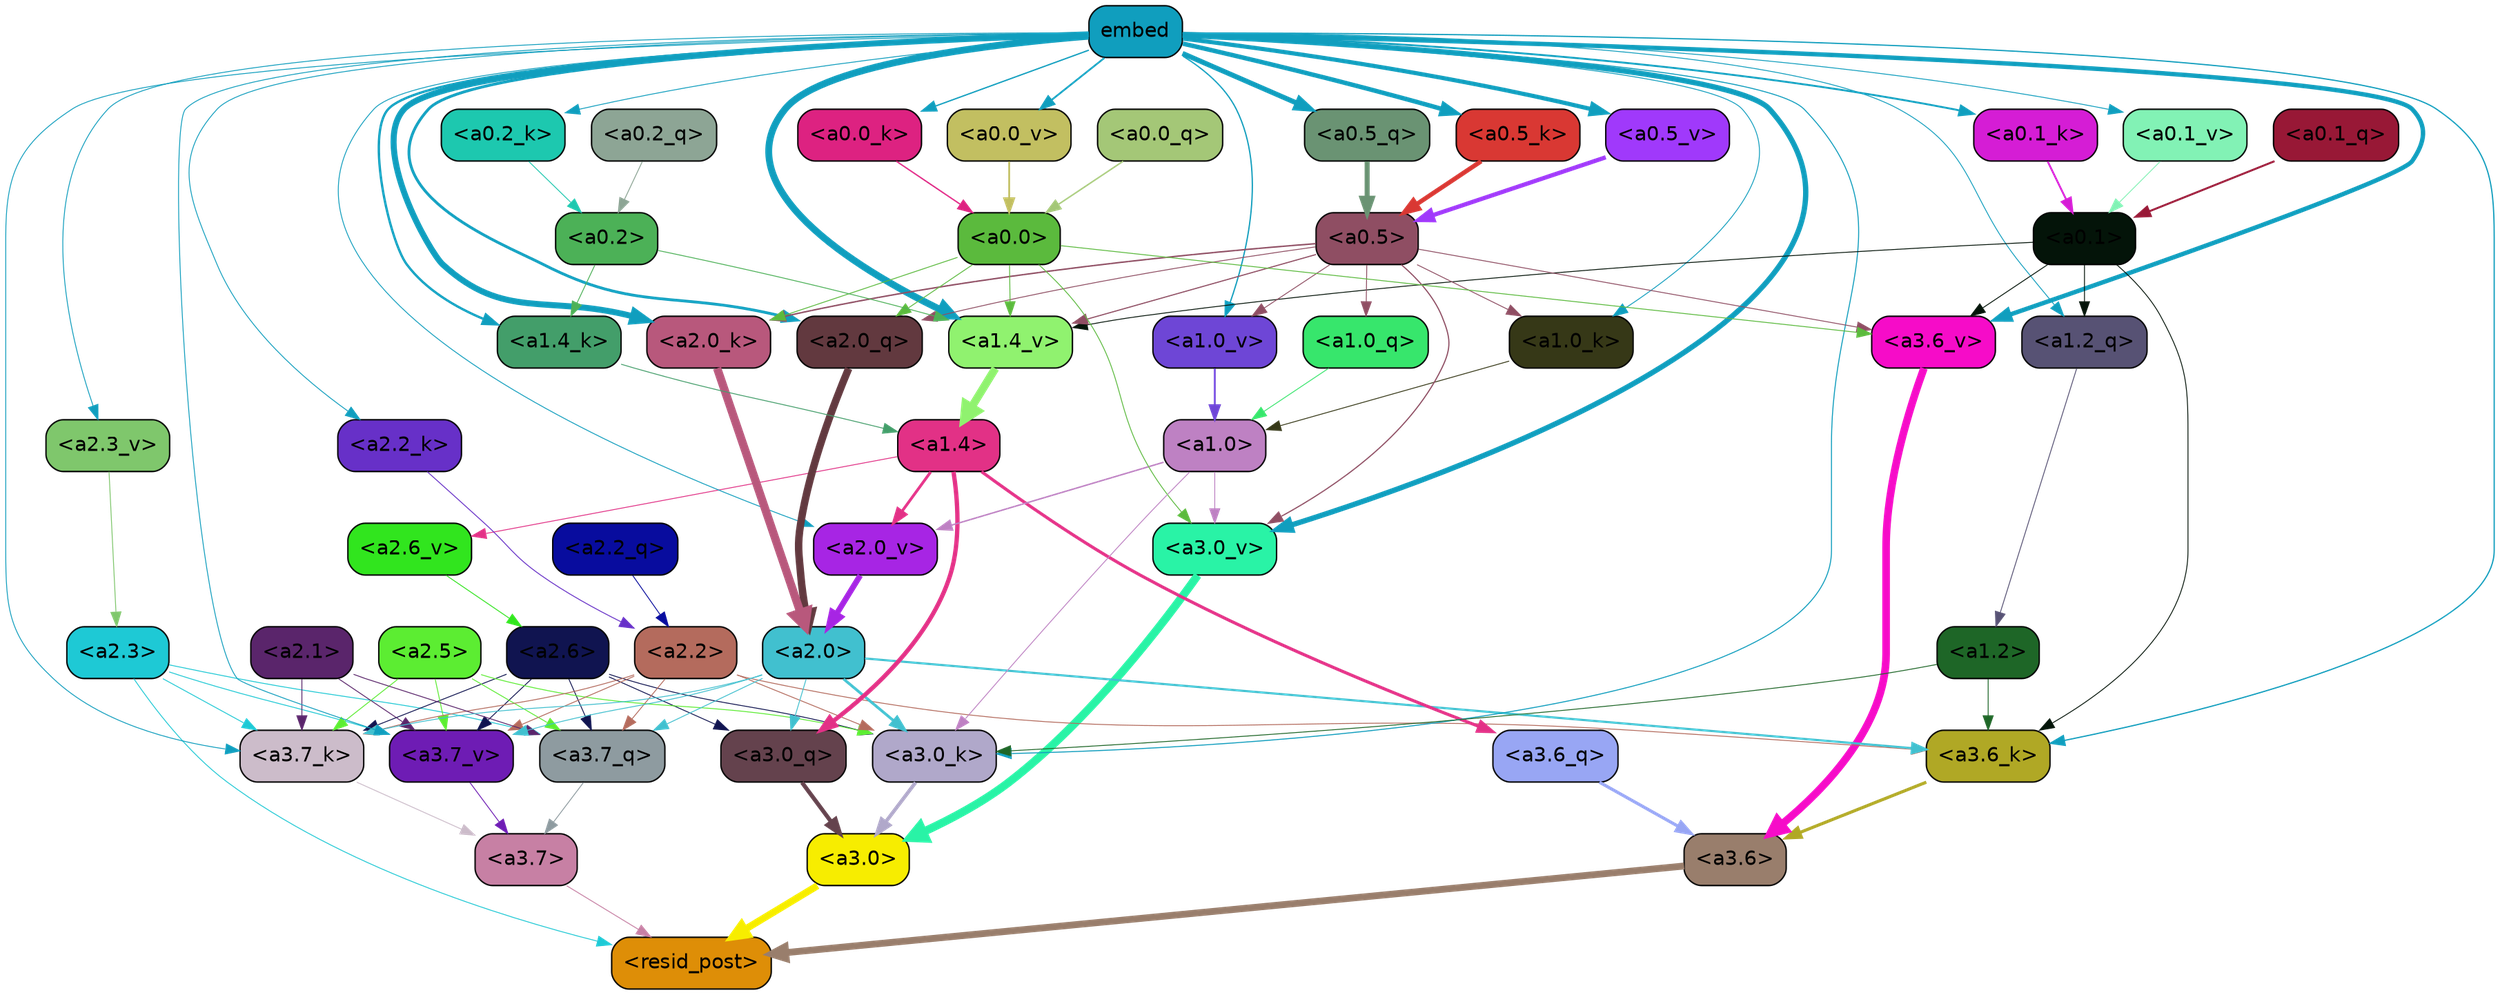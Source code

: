 strict digraph "" {
	graph [bgcolor=transparent,
		layout=dot,
		overlap=false,
		splines=true
	];
	"<a3.7>"	[color=black,
		fillcolor="#c780a4",
		fontname=Helvetica,
		shape=box,
		style="filled, rounded"];
	"<resid_post>"	[color=black,
		fillcolor="#de8e07",
		fontname=Helvetica,
		shape=box,
		style="filled, rounded"];
	"<a3.7>" -> "<resid_post>"	[color="#c780a4",
		penwidth=0.6];
	"<a3.6>"	[color=black,
		fillcolor="#997e6c",
		fontname=Helvetica,
		shape=box,
		style="filled, rounded"];
	"<a3.6>" -> "<resid_post>"	[color="#997e6c",
		penwidth=4.7534414529800415];
	"<a3.0>"	[color=black,
		fillcolor="#f7ed00",
		fontname=Helvetica,
		shape=box,
		style="filled, rounded"];
	"<a3.0>" -> "<resid_post>"	[color="#f7ed00",
		penwidth=4.898576855659485];
	"<a2.3>"	[color=black,
		fillcolor="#1ec9d5",
		fontname=Helvetica,
		shape=box,
		style="filled, rounded"];
	"<a2.3>" -> "<resid_post>"	[color="#1ec9d5",
		penwidth=0.6];
	"<a3.7_q>"	[color=black,
		fillcolor="#8e9ba0",
		fontname=Helvetica,
		shape=box,
		style="filled, rounded"];
	"<a2.3>" -> "<a3.7_q>"	[color="#1ec9d5",
		penwidth=0.6];
	"<a3.7_k>"	[color=black,
		fillcolor="#ccbcca",
		fontname=Helvetica,
		shape=box,
		style="filled, rounded"];
	"<a2.3>" -> "<a3.7_k>"	[color="#1ec9d5",
		penwidth=0.6];
	"<a3.7_v>"	[color=black,
		fillcolor="#6e1cb4",
		fontname=Helvetica,
		shape=box,
		style="filled, rounded"];
	"<a2.3>" -> "<a3.7_v>"	[color="#1ec9d5",
		penwidth=0.6];
	"<a3.7_q>" -> "<a3.7>"	[color="#8e9ba0",
		penwidth=0.6];
	"<a3.6_q>"	[color=black,
		fillcolor="#98a6f4",
		fontname=Helvetica,
		shape=box,
		style="filled, rounded"];
	"<a3.6_q>" -> "<a3.6>"	[color="#98a6f4",
		penwidth=2.160832464694977];
	"<a3.0_q>"	[color=black,
		fillcolor="#64424d",
		fontname=Helvetica,
		shape=box,
		style="filled, rounded"];
	"<a3.0_q>" -> "<a3.0>"	[color="#64424d",
		penwidth=2.870753765106201];
	"<a3.7_k>" -> "<a3.7>"	[color="#ccbcca",
		penwidth=0.6];
	"<a3.6_k>"	[color=black,
		fillcolor="#b0a825",
		fontname=Helvetica,
		shape=box,
		style="filled, rounded"];
	"<a3.6_k>" -> "<a3.6>"	[color="#b0a825",
		penwidth=2.13908451795578];
	"<a3.0_k>"	[color=black,
		fillcolor="#b0a8ca",
		fontname=Helvetica,
		shape=box,
		style="filled, rounded"];
	"<a3.0_k>" -> "<a3.0>"	[color="#b0a8ca",
		penwidth=2.520303964614868];
	"<a3.7_v>" -> "<a3.7>"	[color="#6e1cb4",
		penwidth=0.6];
	"<a3.6_v>"	[color=black,
		fillcolor="#f60cc8",
		fontname=Helvetica,
		shape=box,
		style="filled, rounded"];
	"<a3.6_v>" -> "<a3.6>"	[color="#f60cc8",
		penwidth=5.297133803367615];
	"<a3.0_v>"	[color=black,
		fillcolor="#29f3a6",
		fontname=Helvetica,
		shape=box,
		style="filled, rounded"];
	"<a3.0_v>" -> "<a3.0>"	[color="#29f3a6",
		penwidth=5.680712580680847];
	"<a2.6>"	[color=black,
		fillcolor="#101450",
		fontname=Helvetica,
		shape=box,
		style="filled, rounded"];
	"<a2.6>" -> "<a3.7_q>"	[color="#101450",
		penwidth=0.6];
	"<a2.6>" -> "<a3.0_q>"	[color="#101450",
		penwidth=0.6];
	"<a2.6>" -> "<a3.7_k>"	[color="#101450",
		penwidth=0.6];
	"<a2.6>" -> "<a3.0_k>"	[color="#101450",
		penwidth=0.6];
	"<a2.6>" -> "<a3.7_v>"	[color="#101450",
		penwidth=0.6];
	"<a2.5>"	[color=black,
		fillcolor="#5ced32",
		fontname=Helvetica,
		shape=box,
		style="filled, rounded"];
	"<a2.5>" -> "<a3.7_q>"	[color="#5ced32",
		penwidth=0.6];
	"<a2.5>" -> "<a3.7_k>"	[color="#5ced32",
		penwidth=0.6];
	"<a2.5>" -> "<a3.0_k>"	[color="#5ced32",
		penwidth=0.6];
	"<a2.5>" -> "<a3.7_v>"	[color="#5ced32",
		penwidth=0.6];
	"<a2.2>"	[color=black,
		fillcolor="#b46b5d",
		fontname=Helvetica,
		shape=box,
		style="filled, rounded"];
	"<a2.2>" -> "<a3.7_q>"	[color="#b46b5d",
		penwidth=0.6];
	"<a2.2>" -> "<a3.7_k>"	[color="#b46b5d",
		penwidth=0.6];
	"<a2.2>" -> "<a3.6_k>"	[color="#b46b5d",
		penwidth=0.6];
	"<a2.2>" -> "<a3.0_k>"	[color="#b46b5d",
		penwidth=0.6];
	"<a2.2>" -> "<a3.7_v>"	[color="#b46b5d",
		penwidth=0.6];
	"<a2.1>"	[color=black,
		fillcolor="#5a256b",
		fontname=Helvetica,
		shape=box,
		style="filled, rounded"];
	"<a2.1>" -> "<a3.7_q>"	[color="#5a256b",
		penwidth=0.6];
	"<a2.1>" -> "<a3.7_k>"	[color="#5a256b",
		penwidth=0.6];
	"<a2.1>" -> "<a3.7_v>"	[color="#5a256b",
		penwidth=0.6];
	"<a2.0>"	[color=black,
		fillcolor="#41c0cf",
		fontname=Helvetica,
		shape=box,
		style="filled, rounded"];
	"<a2.0>" -> "<a3.7_q>"	[color="#41c0cf",
		penwidth=0.6];
	"<a2.0>" -> "<a3.0_q>"	[color="#41c0cf",
		penwidth=0.6];
	"<a2.0>" -> "<a3.7_k>"	[color="#41c0cf",
		penwidth=0.6];
	"<a2.0>" -> "<a3.6_k>"	[color="#41c0cf",
		penwidth=1.4784413101151586];
	"<a2.0>" -> "<a3.0_k>"	[color="#41c0cf",
		penwidth=1.8858084231615067];
	"<a2.0>" -> "<a3.7_v>"	[color="#41c0cf",
		penwidth=0.6];
	"<a1.4>"	[color=black,
		fillcolor="#e23186",
		fontname=Helvetica,
		shape=box,
		style="filled, rounded"];
	"<a1.4>" -> "<a3.6_q>"	[color="#e23186",
		penwidth=2.149975523352623];
	"<a1.4>" -> "<a3.0_q>"	[color="#e23186",
		penwidth=3.0018038749694824];
	"<a2.6_v>"	[color=black,
		fillcolor="#31e51e",
		fontname=Helvetica,
		shape=box,
		style="filled, rounded"];
	"<a1.4>" -> "<a2.6_v>"	[color="#e23186",
		penwidth=0.6];
	"<a2.0_v>"	[color=black,
		fillcolor="#a725e4",
		fontname=Helvetica,
		shape=box,
		style="filled, rounded"];
	"<a1.4>" -> "<a2.0_v>"	[color="#e23186",
		penwidth=1.925402581691742];
	embed	[color=black,
		fillcolor="#109ebe",
		fontname=Helvetica,
		shape=box,
		style="filled, rounded"];
	embed -> "<a3.7_k>"	[color="#109ebe",
		penwidth=0.6];
	embed -> "<a3.6_k>"	[color="#109ebe",
		penwidth=0.8552796393632889];
	embed -> "<a3.0_k>"	[color="#109ebe",
		penwidth=0.691851794719696];
	embed -> "<a3.7_v>"	[color="#109ebe",
		penwidth=0.6];
	embed -> "<a3.6_v>"	[color="#109ebe",
		penwidth=3.067279100418091];
	embed -> "<a3.0_v>"	[color="#109ebe",
		penwidth=3.6927278637886047];
	"<a2.0_q>"	[color=black,
		fillcolor="#62393f",
		fontname=Helvetica,
		shape=box,
		style="filled, rounded"];
	embed -> "<a2.0_q>"	[color="#109ebe",
		penwidth=1.944248914718628];
	"<a2.2_k>"	[color=black,
		fillcolor="#6730c8",
		fontname=Helvetica,
		shape=box,
		style="filled, rounded"];
	embed -> "<a2.2_k>"	[color="#109ebe",
		penwidth=0.6];
	"<a2.0_k>"	[color=black,
		fillcolor="#b8587c",
		fontname=Helvetica,
		shape=box,
		style="filled, rounded"];
	embed -> "<a2.0_k>"	[color="#109ebe",
		penwidth=4.198909968137741];
	"<a2.3_v>"	[color=black,
		fillcolor="#7fc76c",
		fontname=Helvetica,
		shape=box,
		style="filled, rounded"];
	embed -> "<a2.3_v>"	[color="#109ebe",
		penwidth=0.6];
	embed -> "<a2.0_v>"	[color="#109ebe",
		penwidth=0.6];
	"<a1.2_q>"	[color=black,
		fillcolor="#575274",
		fontname=Helvetica,
		shape=box,
		style="filled, rounded"];
	embed -> "<a1.2_q>"	[color="#109ebe",
		penwidth=0.6];
	"<a1.4_k>"	[color=black,
		fillcolor="#439e6a",
		fontname=Helvetica,
		shape=box,
		style="filled, rounded"];
	embed -> "<a1.4_k>"	[color="#109ebe",
		penwidth=1.6299549341201782];
	"<a1.0_k>"	[color=black,
		fillcolor="#363817",
		fontname=Helvetica,
		shape=box,
		style="filled, rounded"];
	embed -> "<a1.0_k>"	[color="#109ebe",
		penwidth=0.6];
	"<a1.4_v>"	[color=black,
		fillcolor="#90f26f",
		fontname=Helvetica,
		shape=box,
		style="filled, rounded"];
	embed -> "<a1.4_v>"	[color="#109ebe",
		penwidth=4.780120432376862];
	"<a1.0_v>"	[color=black,
		fillcolor="#6e46d6",
		fontname=Helvetica,
		shape=box,
		style="filled, rounded"];
	embed -> "<a1.0_v>"	[color="#109ebe",
		penwidth=0.8886437299661338];
	"<a0.5_q>"	[color=black,
		fillcolor="#6a9373",
		fontname=Helvetica,
		shape=box,
		style="filled, rounded"];
	embed -> "<a0.5_q>"	[color="#109ebe",
		penwidth=3.473049759864807];
	"<a0.5_k>"	[color=black,
		fillcolor="#d93833",
		fontname=Helvetica,
		shape=box,
		style="filled, rounded"];
	embed -> "<a0.5_k>"	[color="#109ebe",
		penwidth=3.105745553970337];
	"<a0.2_k>"	[color=black,
		fillcolor="#1dc8af",
		fontname=Helvetica,
		shape=box,
		style="filled, rounded"];
	embed -> "<a0.2_k>"	[color="#109ebe",
		penwidth=0.6];
	"<a0.1_k>"	[color=black,
		fillcolor="#d51dd5",
		fontname=Helvetica,
		shape=box,
		style="filled, rounded"];
	embed -> "<a0.1_k>"	[color="#109ebe",
		penwidth=1.2916448712348938];
	"<a0.0_k>"	[color=black,
		fillcolor="#dd2281",
		fontname=Helvetica,
		shape=box,
		style="filled, rounded"];
	embed -> "<a0.0_k>"	[color="#109ebe",
		penwidth=0.9117003679275513];
	"<a0.5_v>"	[color=black,
		fillcolor="#a039fb",
		fontname=Helvetica,
		shape=box,
		style="filled, rounded"];
	embed -> "<a0.5_v>"	[color="#109ebe",
		penwidth=2.905687689781189];
	"<a0.1_v>"	[color=black,
		fillcolor="#82f2b5",
		fontname=Helvetica,
		shape=box,
		style="filled, rounded"];
	embed -> "<a0.1_v>"	[color="#109ebe",
		penwidth=0.6];
	"<a0.0_v>"	[color=black,
		fillcolor="#c2bf61",
		fontname=Helvetica,
		shape=box,
		style="filled, rounded"];
	embed -> "<a0.0_v>"	[color="#109ebe",
		penwidth=1.2382409572601318];
	"<a1.2>"	[color=black,
		fillcolor="#1e6627",
		fontname=Helvetica,
		shape=box,
		style="filled, rounded"];
	"<a1.2>" -> "<a3.6_k>"	[color="#1e6627",
		penwidth=0.6];
	"<a1.2>" -> "<a3.0_k>"	[color="#1e6627",
		penwidth=0.6];
	"<a0.1>"	[color=black,
		fillcolor="#041409",
		fontname=Helvetica,
		shape=box,
		style="filled, rounded"];
	"<a0.1>" -> "<a3.6_k>"	[color="#041409",
		penwidth=0.6];
	"<a0.1>" -> "<a3.6_v>"	[color="#041409",
		penwidth=0.6];
	"<a0.1>" -> "<a1.2_q>"	[color="#041409",
		penwidth=0.6];
	"<a0.1>" -> "<a1.4_v>"	[color="#041409",
		penwidth=0.6];
	"<a1.0>"	[color=black,
		fillcolor="#be81c3",
		fontname=Helvetica,
		shape=box,
		style="filled, rounded"];
	"<a1.0>" -> "<a3.0_k>"	[color="#be81c3",
		penwidth=0.6];
	"<a1.0>" -> "<a3.0_v>"	[color="#be81c3",
		penwidth=0.6];
	"<a1.0>" -> "<a2.0_v>"	[color="#be81c3",
		penwidth=0.9920598268508911];
	"<a0.5>"	[color=black,
		fillcolor="#8f4e63",
		fontname=Helvetica,
		shape=box,
		style="filled, rounded"];
	"<a0.5>" -> "<a3.6_v>"	[color="#8f4e63",
		penwidth=0.6];
	"<a0.5>" -> "<a3.0_v>"	[color="#8f4e63",
		penwidth=0.8028683364391327];
	"<a0.5>" -> "<a2.0_q>"	[color="#8f4e63",
		penwidth=0.6];
	"<a0.5>" -> "<a2.0_k>"	[color="#8f4e63",
		penwidth=0.9883035719394684];
	"<a1.0_q>"	[color=black,
		fillcolor="#37e66c",
		fontname=Helvetica,
		shape=box,
		style="filled, rounded"];
	"<a0.5>" -> "<a1.0_q>"	[color="#8f4e63",
		penwidth=0.6];
	"<a0.5>" -> "<a1.0_k>"	[color="#8f4e63",
		penwidth=0.6];
	"<a0.5>" -> "<a1.4_v>"	[color="#8f4e63",
		penwidth=0.7686666250228882];
	"<a0.5>" -> "<a1.0_v>"	[color="#8f4e63",
		penwidth=0.6];
	"<a0.0>"	[color=black,
		fillcolor="#5bba3d",
		fontname=Helvetica,
		shape=box,
		style="filled, rounded"];
	"<a0.0>" -> "<a3.6_v>"	[color="#5bba3d",
		penwidth=0.6];
	"<a0.0>" -> "<a3.0_v>"	[color="#5bba3d",
		penwidth=0.6];
	"<a0.0>" -> "<a2.0_q>"	[color="#5bba3d",
		penwidth=0.6];
	"<a0.0>" -> "<a2.0_k>"	[color="#5bba3d",
		penwidth=0.6];
	"<a0.0>" -> "<a1.4_v>"	[color="#5bba3d",
		penwidth=0.6];
	"<a2.2_q>"	[color=black,
		fillcolor="#080c9e",
		fontname=Helvetica,
		shape=box,
		style="filled, rounded"];
	"<a2.2_q>" -> "<a2.2>"	[color="#080c9e",
		penwidth=0.6];
	"<a2.0_q>" -> "<a2.0>"	[color="#62393f",
		penwidth=5.1847569942474365];
	"<a2.2_k>" -> "<a2.2>"	[color="#6730c8",
		penwidth=0.6149471998214722];
	"<a2.0_k>" -> "<a2.0>"	[color="#b8587c",
		penwidth=5.773491740226746];
	"<a2.6_v>" -> "<a2.6>"	[color="#31e51e",
		penwidth=0.6];
	"<a2.3_v>" -> "<a2.3>"	[color="#7fc76c",
		penwidth=0.6];
	"<a2.0_v>" -> "<a2.0>"	[color="#a725e4",
		penwidth=3.9731863737106323];
	"<a1.2_q>" -> "<a1.2>"	[color="#575274",
		penwidth=0.6];
	"<a1.0_q>" -> "<a1.0>"	[color="#37e66c",
		penwidth=0.6];
	"<a1.4_k>" -> "<a1.4>"	[color="#439e6a",
		penwidth=0.6];
	"<a1.0_k>" -> "<a1.0>"	[color="#363817",
		penwidth=0.6];
	"<a1.4_v>" -> "<a1.4>"	[color="#90f26f",
		penwidth=5.565408229827881];
	"<a1.0_v>" -> "<a1.0>"	[color="#6e46d6",
		penwidth=1.3358666002750397];
	"<a0.2>"	[color=black,
		fillcolor="#4cb157",
		fontname=Helvetica,
		shape=box,
		style="filled, rounded"];
	"<a0.2>" -> "<a1.4_k>"	[color="#4cb157",
		penwidth=0.6];
	"<a0.2>" -> "<a1.4_v>"	[color="#4cb157",
		penwidth=0.6];
	"<a0.5_q>" -> "<a0.5>"	[color="#6a9373",
		penwidth=3.473052144050598];
	"<a0.2_q>"	[color=black,
		fillcolor="#8da595",
		fontname=Helvetica,
		shape=box,
		style="filled, rounded"];
	"<a0.2_q>" -> "<a0.2>"	[color="#8da595",
		penwidth=0.615731954574585];
	"<a0.1_q>"	[color=black,
		fillcolor="#981836",
		fontname=Helvetica,
		shape=box,
		style="filled, rounded"];
	"<a0.1_q>" -> "<a0.1>"	[color="#981836",
		penwidth=1.372210443019867];
	"<a0.0_q>"	[color=black,
		fillcolor="#a4c777",
		fontname=Helvetica,
		shape=box,
		style="filled, rounded"];
	"<a0.0_q>" -> "<a0.0>"	[color="#a4c777",
		penwidth=0.9833199977874756];
	"<a0.5_k>" -> "<a0.5>"	[color="#d93833",
		penwidth=3.105746805667877];
	"<a0.2_k>" -> "<a0.2>"	[color="#1dc8af",
		penwidth=0.6];
	"<a0.1_k>" -> "<a0.1>"	[color="#d51dd5",
		penwidth=1.2916463017463684];
	"<a0.0_k>" -> "<a0.0>"	[color="#dd2281",
		penwidth=0.9117016792297363];
	"<a0.5_v>" -> "<a0.5>"	[color="#a039fb",
		penwidth=2.9294926524162292];
	"<a0.1_v>" -> "<a0.1>"	[color="#82f2b5",
		penwidth=0.6];
	"<a0.0_v>" -> "<a0.0>"	[color="#c2bf61",
		penwidth=1.2382320165634155];
}
